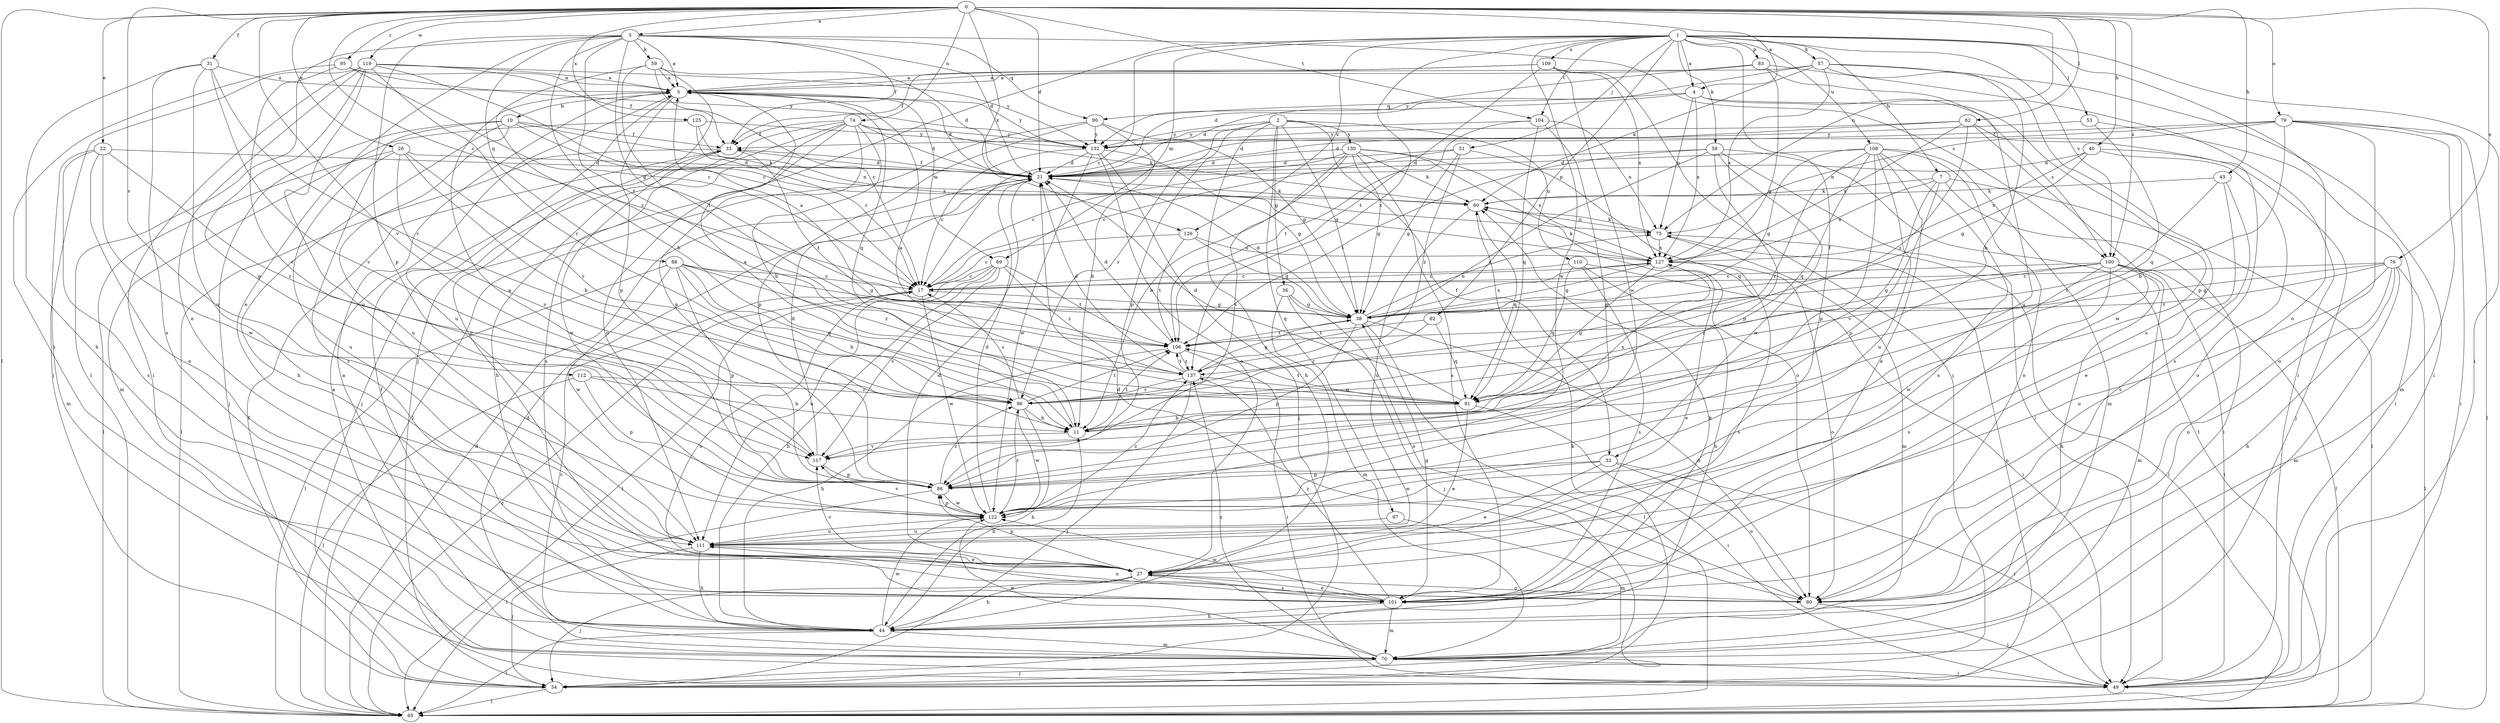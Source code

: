 strict digraph  {
0;
1;
2;
3;
4;
5;
7;
10;
11;
17;
21;
22;
26;
27;
31;
32;
33;
36;
38;
40;
43;
44;
49;
51;
53;
54;
57;
58;
59;
60;
62;
65;
69;
70;
74;
75;
76;
79;
80;
82;
83;
86;
87;
88;
90;
91;
95;
96;
100;
101;
104;
106;
108;
109;
110;
111;
112;
117;
119;
122;
125;
126;
127;
130;
132;
137;
0 -> 3  [label=a];
0 -> 4  [label=a];
0 -> 17  [label=c];
0 -> 21  [label=d];
0 -> 22  [label=e];
0 -> 26  [label=e];
0 -> 31  [label=f];
0 -> 40  [label=h];
0 -> 43  [label=h];
0 -> 62  [label=l];
0 -> 65  [label=l];
0 -> 74  [label=n];
0 -> 75  [label=n];
0 -> 76  [label=o];
0 -> 79  [label=o];
0 -> 95  [label=r];
0 -> 100  [label=s];
0 -> 104  [label=t];
0 -> 112  [label=v];
0 -> 117  [label=v];
0 -> 119  [label=w];
0 -> 125  [label=x];
0 -> 126  [label=x];
1 -> 4  [label=a];
1 -> 7  [label=b];
1 -> 17  [label=c];
1 -> 32  [label=f];
1 -> 49  [label=i];
1 -> 51  [label=j];
1 -> 53  [label=j];
1 -> 54  [label=j];
1 -> 57  [label=k];
1 -> 58  [label=k];
1 -> 69  [label=m];
1 -> 80  [label=o];
1 -> 82  [label=p];
1 -> 83  [label=p];
1 -> 100  [label=s];
1 -> 104  [label=t];
1 -> 108  [label=u];
1 -> 109  [label=u];
1 -> 122  [label=w];
1 -> 126  [label=x];
1 -> 137  [label=z];
2 -> 32  [label=f];
2 -> 36  [label=g];
2 -> 38  [label=g];
2 -> 44  [label=h];
2 -> 86  [label=p];
2 -> 87  [label=q];
2 -> 96  [label=r];
2 -> 110  [label=u];
2 -> 130  [label=y];
2 -> 132  [label=y];
3 -> 5  [label=a];
3 -> 21  [label=d];
3 -> 27  [label=e];
3 -> 33  [label=f];
3 -> 38  [label=g];
3 -> 59  [label=k];
3 -> 65  [label=l];
3 -> 86  [label=p];
3 -> 88  [label=q];
3 -> 90  [label=q];
3 -> 100  [label=s];
3 -> 106  [label=t];
3 -> 137  [label=z];
4 -> 21  [label=d];
4 -> 75  [label=n];
4 -> 86  [label=p];
4 -> 90  [label=q];
4 -> 100  [label=s];
4 -> 127  [label=x];
5 -> 10  [label=b];
5 -> 21  [label=d];
5 -> 69  [label=m];
5 -> 86  [label=p];
5 -> 91  [label=q];
5 -> 111  [label=u];
5 -> 132  [label=y];
7 -> 49  [label=i];
7 -> 60  [label=k];
7 -> 65  [label=l];
7 -> 86  [label=p];
7 -> 117  [label=v];
7 -> 127  [label=x];
10 -> 33  [label=f];
10 -> 44  [label=h];
10 -> 54  [label=j];
10 -> 60  [label=k];
10 -> 101  [label=s];
10 -> 111  [label=u];
10 -> 127  [label=x];
11 -> 5  [label=a];
11 -> 106  [label=t];
11 -> 117  [label=v];
11 -> 127  [label=x];
17 -> 38  [label=g];
17 -> 80  [label=o];
17 -> 122  [label=w];
21 -> 33  [label=f];
21 -> 60  [label=k];
22 -> 21  [label=d];
22 -> 27  [label=e];
22 -> 70  [label=m];
22 -> 96  [label=r];
22 -> 101  [label=s];
22 -> 122  [label=w];
26 -> 11  [label=b];
26 -> 21  [label=d];
26 -> 65  [label=l];
26 -> 96  [label=r];
26 -> 111  [label=u];
26 -> 117  [label=v];
27 -> 21  [label=d];
27 -> 44  [label=h];
27 -> 54  [label=j];
27 -> 80  [label=o];
27 -> 86  [label=p];
27 -> 101  [label=s];
27 -> 117  [label=v];
31 -> 5  [label=a];
31 -> 44  [label=h];
31 -> 96  [label=r];
31 -> 101  [label=s];
31 -> 111  [label=u];
31 -> 117  [label=v];
32 -> 27  [label=e];
32 -> 49  [label=i];
32 -> 80  [label=o];
32 -> 86  [label=p];
32 -> 122  [label=w];
33 -> 21  [label=d];
33 -> 65  [label=l];
33 -> 106  [label=t];
33 -> 122  [label=w];
36 -> 38  [label=g];
36 -> 54  [label=j];
36 -> 70  [label=m];
36 -> 80  [label=o];
38 -> 5  [label=a];
38 -> 21  [label=d];
38 -> 65  [label=l];
38 -> 75  [label=n];
38 -> 80  [label=o];
38 -> 86  [label=p];
38 -> 106  [label=t];
38 -> 127  [label=x];
40 -> 21  [label=d];
40 -> 38  [label=g];
40 -> 54  [label=j];
40 -> 80  [label=o];
40 -> 127  [label=x];
43 -> 27  [label=e];
43 -> 60  [label=k];
43 -> 96  [label=r];
43 -> 101  [label=s];
44 -> 11  [label=b];
44 -> 33  [label=f];
44 -> 60  [label=k];
44 -> 65  [label=l];
44 -> 70  [label=m];
44 -> 122  [label=w];
49 -> 5  [label=a];
51 -> 17  [label=c];
51 -> 21  [label=d];
51 -> 38  [label=g];
51 -> 91  [label=q];
51 -> 137  [label=z];
53 -> 49  [label=i];
53 -> 91  [label=q];
53 -> 132  [label=y];
54 -> 33  [label=f];
54 -> 60  [label=k];
54 -> 65  [label=l];
54 -> 75  [label=n];
57 -> 5  [label=a];
57 -> 11  [label=b];
57 -> 21  [label=d];
57 -> 49  [label=i];
57 -> 60  [label=k];
57 -> 101  [label=s];
57 -> 127  [label=x];
58 -> 21  [label=d];
58 -> 49  [label=i];
58 -> 65  [label=l];
58 -> 86  [label=p];
58 -> 106  [label=t];
58 -> 122  [label=w];
58 -> 137  [label=z];
59 -> 5  [label=a];
59 -> 11  [label=b];
59 -> 17  [label=c];
59 -> 21  [label=d];
59 -> 80  [label=o];
59 -> 106  [label=t];
60 -> 75  [label=n];
60 -> 91  [label=q];
60 -> 111  [label=u];
62 -> 21  [label=d];
62 -> 101  [label=s];
62 -> 122  [label=w];
62 -> 127  [label=x];
62 -> 132  [label=y];
62 -> 137  [label=z];
65 -> 17  [label=c];
65 -> 21  [label=d];
69 -> 17  [label=c];
69 -> 44  [label=h];
69 -> 65  [label=l];
69 -> 106  [label=t];
69 -> 111  [label=u];
69 -> 117  [label=v];
69 -> 137  [label=z];
70 -> 5  [label=a];
70 -> 17  [label=c];
70 -> 21  [label=d];
70 -> 49  [label=i];
70 -> 54  [label=j];
70 -> 122  [label=w];
70 -> 137  [label=z];
74 -> 11  [label=b];
74 -> 21  [label=d];
74 -> 33  [label=f];
74 -> 44  [label=h];
74 -> 54  [label=j];
74 -> 60  [label=k];
74 -> 86  [label=p];
74 -> 101  [label=s];
74 -> 111  [label=u];
74 -> 132  [label=y];
75 -> 60  [label=k];
75 -> 65  [label=l];
75 -> 70  [label=m];
75 -> 127  [label=x];
76 -> 17  [label=c];
76 -> 38  [label=g];
76 -> 44  [label=h];
76 -> 65  [label=l];
76 -> 70  [label=m];
76 -> 80  [label=o];
76 -> 106  [label=t];
76 -> 111  [label=u];
79 -> 11  [label=b];
79 -> 21  [label=d];
79 -> 33  [label=f];
79 -> 49  [label=i];
79 -> 65  [label=l];
79 -> 70  [label=m];
79 -> 75  [label=n];
79 -> 80  [label=o];
80 -> 21  [label=d];
80 -> 49  [label=i];
82 -> 91  [label=q];
82 -> 96  [label=r];
82 -> 106  [label=t];
83 -> 5  [label=a];
83 -> 38  [label=g];
83 -> 49  [label=i];
83 -> 111  [label=u];
83 -> 132  [label=y];
86 -> 5  [label=a];
86 -> 65  [label=l];
86 -> 96  [label=r];
86 -> 122  [label=w];
87 -> 70  [label=m];
87 -> 111  [label=u];
88 -> 11  [label=b];
88 -> 17  [label=c];
88 -> 38  [label=g];
88 -> 65  [label=l];
88 -> 86  [label=p];
88 -> 91  [label=q];
88 -> 122  [label=w];
88 -> 137  [label=z];
90 -> 11  [label=b];
90 -> 38  [label=g];
90 -> 65  [label=l];
90 -> 86  [label=p];
90 -> 132  [label=y];
91 -> 5  [label=a];
91 -> 11  [label=b];
91 -> 21  [label=d];
91 -> 27  [label=e];
91 -> 49  [label=i];
91 -> 106  [label=t];
95 -> 5  [label=a];
95 -> 17  [label=c];
95 -> 44  [label=h];
95 -> 117  [label=v];
95 -> 132  [label=y];
96 -> 11  [label=b];
96 -> 17  [label=c];
96 -> 44  [label=h];
96 -> 106  [label=t];
96 -> 122  [label=w];
100 -> 17  [label=c];
100 -> 38  [label=g];
100 -> 44  [label=h];
100 -> 49  [label=i];
100 -> 65  [label=l];
100 -> 70  [label=m];
100 -> 96  [label=r];
100 -> 101  [label=s];
100 -> 122  [label=w];
101 -> 27  [label=e];
101 -> 38  [label=g];
101 -> 44  [label=h];
101 -> 70  [label=m];
101 -> 111  [label=u];
101 -> 122  [label=w];
101 -> 137  [label=z];
104 -> 75  [label=n];
104 -> 86  [label=p];
104 -> 91  [label=q];
104 -> 106  [label=t];
104 -> 132  [label=y];
106 -> 21  [label=d];
106 -> 44  [label=h];
106 -> 49  [label=i];
106 -> 137  [label=z];
108 -> 21  [label=d];
108 -> 27  [label=e];
108 -> 38  [label=g];
108 -> 70  [label=m];
108 -> 80  [label=o];
108 -> 86  [label=p];
108 -> 91  [label=q];
108 -> 96  [label=r];
108 -> 101  [label=s];
108 -> 111  [label=u];
109 -> 5  [label=a];
109 -> 33  [label=f];
109 -> 54  [label=j];
109 -> 106  [label=t];
109 -> 122  [label=w];
109 -> 127  [label=x];
110 -> 17  [label=c];
110 -> 44  [label=h];
110 -> 49  [label=i];
110 -> 91  [label=q];
110 -> 101  [label=s];
111 -> 27  [label=e];
111 -> 44  [label=h];
111 -> 54  [label=j];
112 -> 11  [label=b];
112 -> 65  [label=l];
112 -> 86  [label=p];
112 -> 96  [label=r];
117 -> 21  [label=d];
117 -> 86  [label=p];
119 -> 5  [label=a];
119 -> 17  [label=c];
119 -> 27  [label=e];
119 -> 33  [label=f];
119 -> 49  [label=i];
119 -> 54  [label=j];
119 -> 86  [label=p];
119 -> 96  [label=r];
119 -> 111  [label=u];
119 -> 132  [label=y];
122 -> 21  [label=d];
122 -> 86  [label=p];
122 -> 96  [label=r];
122 -> 111  [label=u];
122 -> 117  [label=v];
122 -> 137  [label=z];
125 -> 17  [label=c];
125 -> 70  [label=m];
125 -> 75  [label=n];
125 -> 132  [label=y];
126 -> 17  [label=c];
126 -> 38  [label=g];
126 -> 106  [label=t];
126 -> 127  [label=x];
127 -> 17  [label=c];
127 -> 27  [label=e];
127 -> 38  [label=g];
127 -> 60  [label=k];
127 -> 80  [label=o];
127 -> 91  [label=q];
127 -> 101  [label=s];
130 -> 11  [label=b];
130 -> 17  [label=c];
130 -> 21  [label=d];
130 -> 38  [label=g];
130 -> 60  [label=k];
130 -> 80  [label=o];
130 -> 101  [label=s];
130 -> 117  [label=v];
130 -> 127  [label=x];
132 -> 17  [label=c];
132 -> 21  [label=d];
132 -> 27  [label=e];
132 -> 38  [label=g];
132 -> 54  [label=j];
132 -> 122  [label=w];
137 -> 21  [label=d];
137 -> 38  [label=g];
137 -> 54  [label=j];
137 -> 91  [label=q];
137 -> 96  [label=r];
137 -> 106  [label=t];
}
